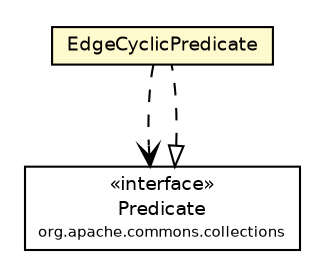 #!/usr/local/bin/dot
#
# Class diagram 
# Generated by UmlGraph version 4.6 (http://www.spinellis.gr/sw/umlgraph)
#

digraph G {
	edge [fontname="Helvetica",fontsize=10,labelfontname="Helvetica",labelfontsize=10];
	node [fontname="Helvetica",fontsize=10,shape=plaintext];
	// org.apache.maven.archiva.dependency.graph.functors.EdgeCyclicPredicate
	c131347 [label=<<table border="0" cellborder="1" cellspacing="0" cellpadding="2" port="p" bgcolor="lemonChiffon" href="./EdgeCyclicPredicate.html">
		<tr><td><table border="0" cellspacing="0" cellpadding="1">
			<tr><td> EdgeCyclicPredicate </td></tr>
		</table></td></tr>
		</table>>, fontname="Helvetica", fontcolor="black", fontsize=9.0];
	//org.apache.maven.archiva.dependency.graph.functors.EdgeCyclicPredicate implements org.apache.commons.collections.Predicate
	c131444:p -> c131347:p [dir=back,arrowtail=empty,style=dashed];
	// org.apache.maven.archiva.dependency.graph.functors.EdgeCyclicPredicate DEPEND org.apache.commons.collections.Predicate
	c131347:p -> c131444:p [taillabel="", label="", headlabel="", fontname="Helvetica", fontcolor="black", fontsize=10.0, color="black", arrowhead=open, style=dashed];
	// org.apache.commons.collections.Predicate
	c131444 [label=<<table border="0" cellborder="1" cellspacing="0" cellpadding="2" port="p" href="http://java.sun.com/j2se/1.4.2/docs/api/org/apache/commons/collections/Predicate.html">
		<tr><td><table border="0" cellspacing="0" cellpadding="1">
			<tr><td> &laquo;interface&raquo; </td></tr>
			<tr><td> Predicate </td></tr>
			<tr><td><font point-size="7.0"> org.apache.commons.collections </font></td></tr>
		</table></td></tr>
		</table>>, fontname="Helvetica", fontcolor="black", fontsize=9.0];
}

